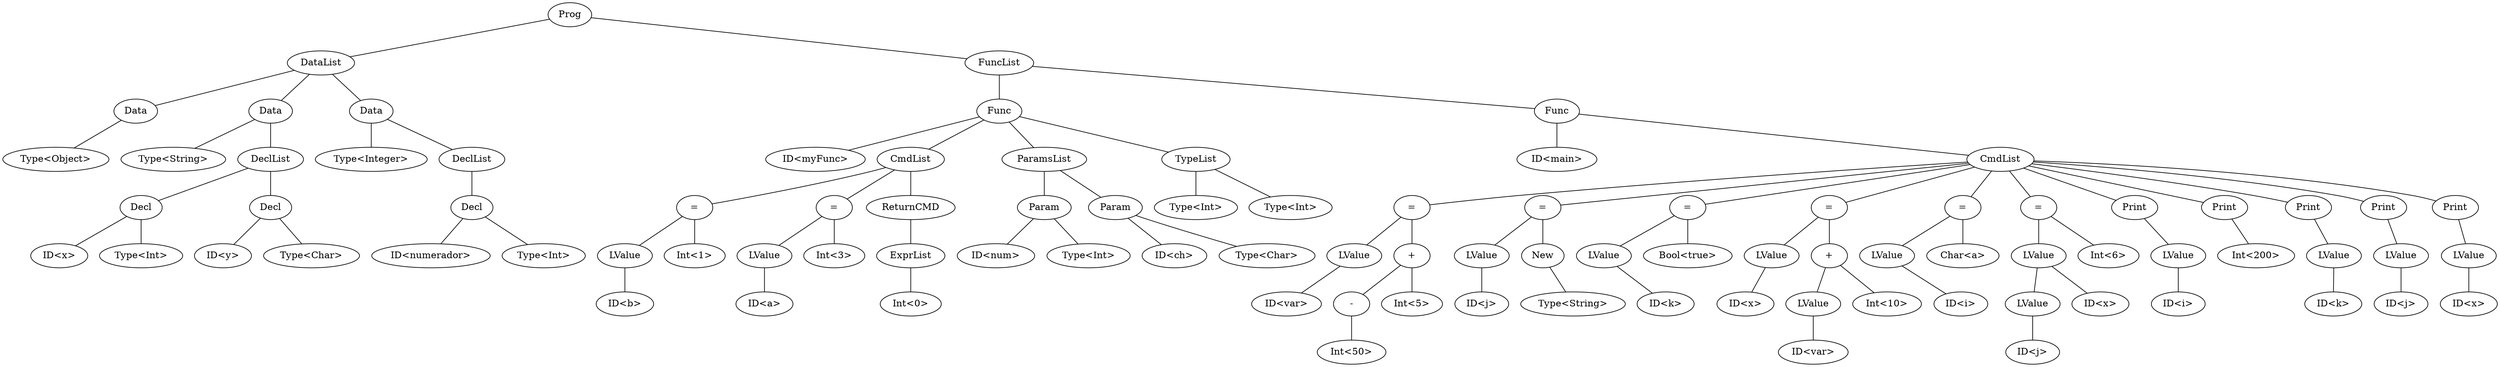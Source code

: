 graph program {
94 [label=Prog]
94--2
2 [label=DataList]
2--1
1 [label= "Data"]
1--0
0 [label="Type<Object>"]
2--12
12 [label= "Data"]
12--11
11 [label="Type<String>"]
12--7
7 [label=DeclList]
7--6
6 [label="Decl"]
6--5
5 [label="ID<x>"]
6--4
4 [label="Type<Int>"]
7--10
10 [label="Decl"]
10--9
9 [label="ID<y>"]
10--8
8 [label="Type<Char>"]
2--18
18 [label= "Data"]
18--17
17 [label="Type<Integer>"]
18--16
16 [label=DeclList]
16--15
15 [label="Decl"]
15--14
14 [label="ID<numerador>"]
15--13
13 [label="Type<Int>"]
94--43
43 [label=FuncList]
43--42
42 [label="Func"]
42--41
41 [label="ID<myFunc>"]
42--33
33 [label=CmdList]
33--32
32 [label= "="]
32--30
30 [label="LValue"]
30--29
29 [label="ID<b>"]
32--31
31 [label="Int<1>"]
33--37
37 [label= "="]
37--35
35 [label="LValue"]
35--34
34 [label="ID<a>"]
37--36
36 [label="Int<3>"]
33--40
40 [label="ReturnCMD"]
40--39
39 [label=ExprList]
39--38
38 [label="Int<0>"]
42--22
22 [label="ParamsList"]
22--21
21 [label="Param"]
21--20
20 [label="ID<num>"]
21--19
19 [label="Type<Int>"]
22--25
25 [label="Param"]
25--24
24 [label="ID<ch>"]
25--23
23 [label="Type<Char>"]
42--27
27 [label="TypeList"]
27--26
26 [label="Type<Int>"]
27--28
28 [label="Type<Int>"]
43--93
93 [label="Func"]
93--92
92 [label="ID<main>"]
93--51
51 [label=CmdList]
51--50
50 [label= "="]
50--45
45 [label="LValue"]
45--44
44 [label="ID<var>"]
50--49
49 [label= "+"]
49--47
47 [label= "-"]
47--46
46 [label="Int<50>"]
49--48
48 [label="Int<5>"]
51--56
56 [label= "="]
56--53
53 [label="LValue"]
53--52
52 [label="ID<j>"]
56--55
55 [label= "New"]
55--54
54 [label="Type<String>"]
51--60
60 [label= "="]
60--58
58 [label="LValue"]
58--57
57 [label="ID<k>"]
60--59
59 [label="Bool<true>"]
51--67
67 [label= "="]
67--62
62 [label="LValue"]
62--61
61 [label="ID<x>"]
67--66
66 [label= "+"]
66--64
64 [label="LValue"]
64--63
63 [label="ID<var>"]
66--65
65 [label="Int<10>"]
51--71
71 [label= "="]
71--69
69 [label="LValue"]
69--68
68 [label="ID<i>"]
71--70
70 [label="Char<a>"]
51--77
77 [label= "="]
77--75
75 [label="LValue"]
75--73
73 [label="LValue"]
73--72
72 [label="ID<j>"]
75--74
74 [label="ID<x>"]
77--76
76 [label="Int<6>"]
51--80
80 [label="Print"]
80--79
79 [label="LValue"]
79--78
78 [label="ID<i>"]
51--82
82 [label="Print"]
82--81
81 [label="Int<200>"]
51--85
85 [label="Print"]
85--84
84 [label="LValue"]
84--83
83 [label="ID<k>"]
51--88
88 [label="Print"]
88--87
87 [label="LValue"]
87--86
86 [label="ID<j>"]
51--91
91 [label="Print"]
91--90
90 [label="LValue"]
90--89
89 [label="ID<x>"]
}
